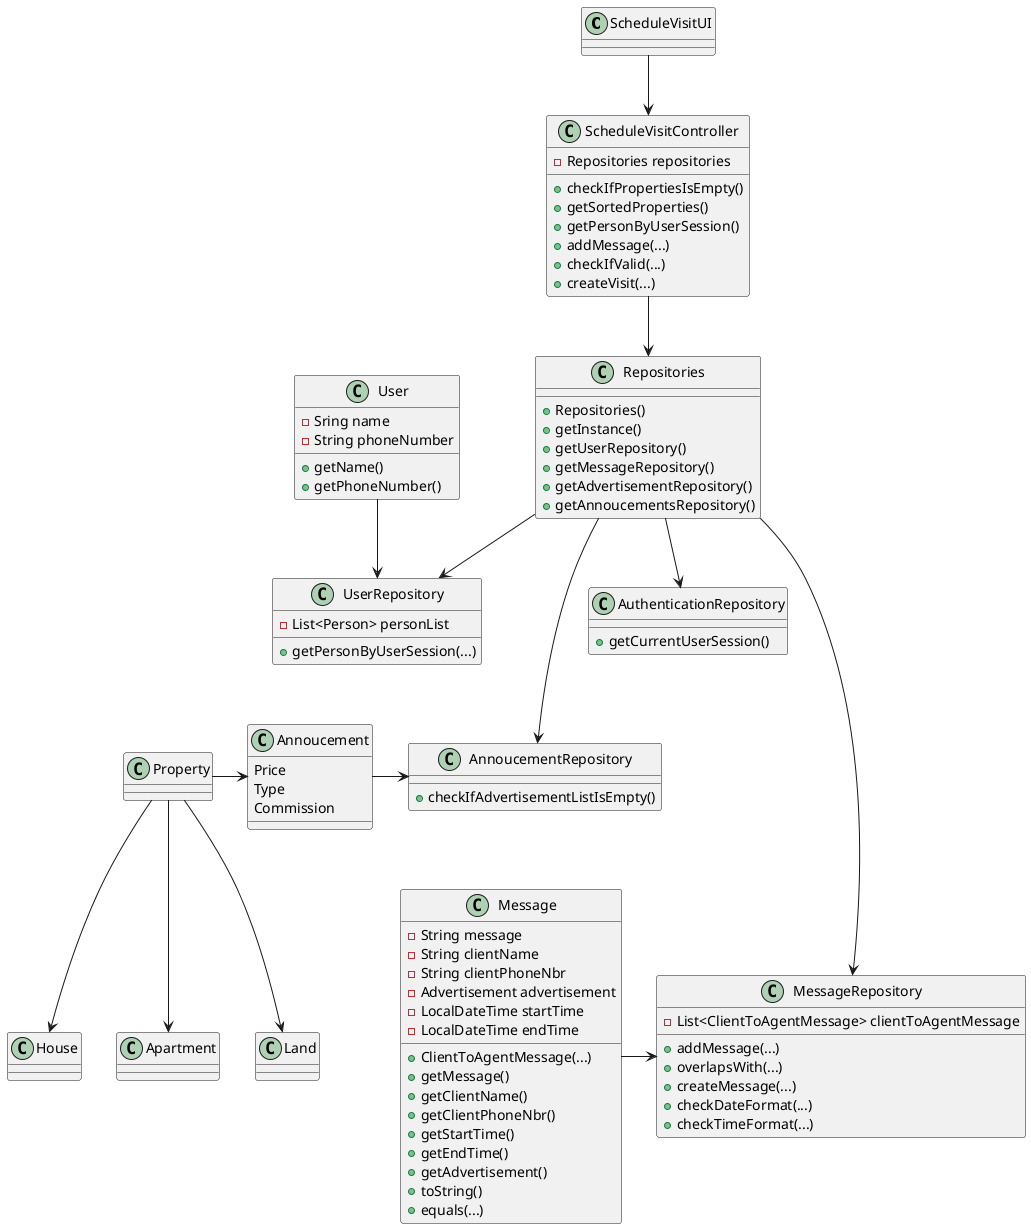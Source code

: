 @startuml
'https://plantuml.com/sequence-diagram

@startuml

class ScheduleVisitUI{
}
class ScheduleVisitController{
-Repositories repositories

+checkIfPropertiesIsEmpty()
+getSortedProperties()
+getPersonByUserSession()
+addMessage(...)
+checkIfValid(...)
+createVisit(...)
}

class Repositories{

+Repositories()
+getInstance()
+getUserRepository()
+getMessageRepository()
+getAdvertisementRepository()
+getAnnoucementsRepository()

}
class AuthenticationRepository{
+getCurrentUserSession()
}
class Message{
-String message
-String clientName
-String clientPhoneNbr
-Advertisement advertisement
-LocalDateTime startTime
-LocalDateTime endTime

+ClientToAgentMessage(...)
+getMessage()
+getClientName()
+getClientPhoneNbr()
+getStartTime()
+getEndTime()
+getAdvertisement()
+toString()
+equals(...)
}

class MessageRepository{
-List<ClientToAgentMessage> clientToAgentMessage

+addMessage(...)
+overlapsWith(...)
+createMessage(...)
+checkDateFormat(...)
+checkTimeFormat(...)
}

class Property{
}
class House{
}
class Apartment{
}
class Land{
}


class User{
-Sring name
-String phoneNumber
+getName()
+getPhoneNumber()
}



class UserRepository
{
-List<Person> personList

+getPersonByUserSession(...)
}

class Annoucement{
Price
Type
Commission
}

class AnnoucementRepository{
+checkIfAdvertisementListIsEmpty()
}



ScheduleVisitUI --> ScheduleVisitController

ScheduleVisitController --> Repositories

Repositories ----> MessageRepository
Repositories ---> AnnoucementRepository
Repositories --> UserRepository
Repositories --> AuthenticationRepository
User --> UserRepository

Message ->MessageRepository



Annoucement -> AnnoucementRepository
Property -> Annoucement
Property --> House
Property --> Apartment
Property --> Land

@enduml